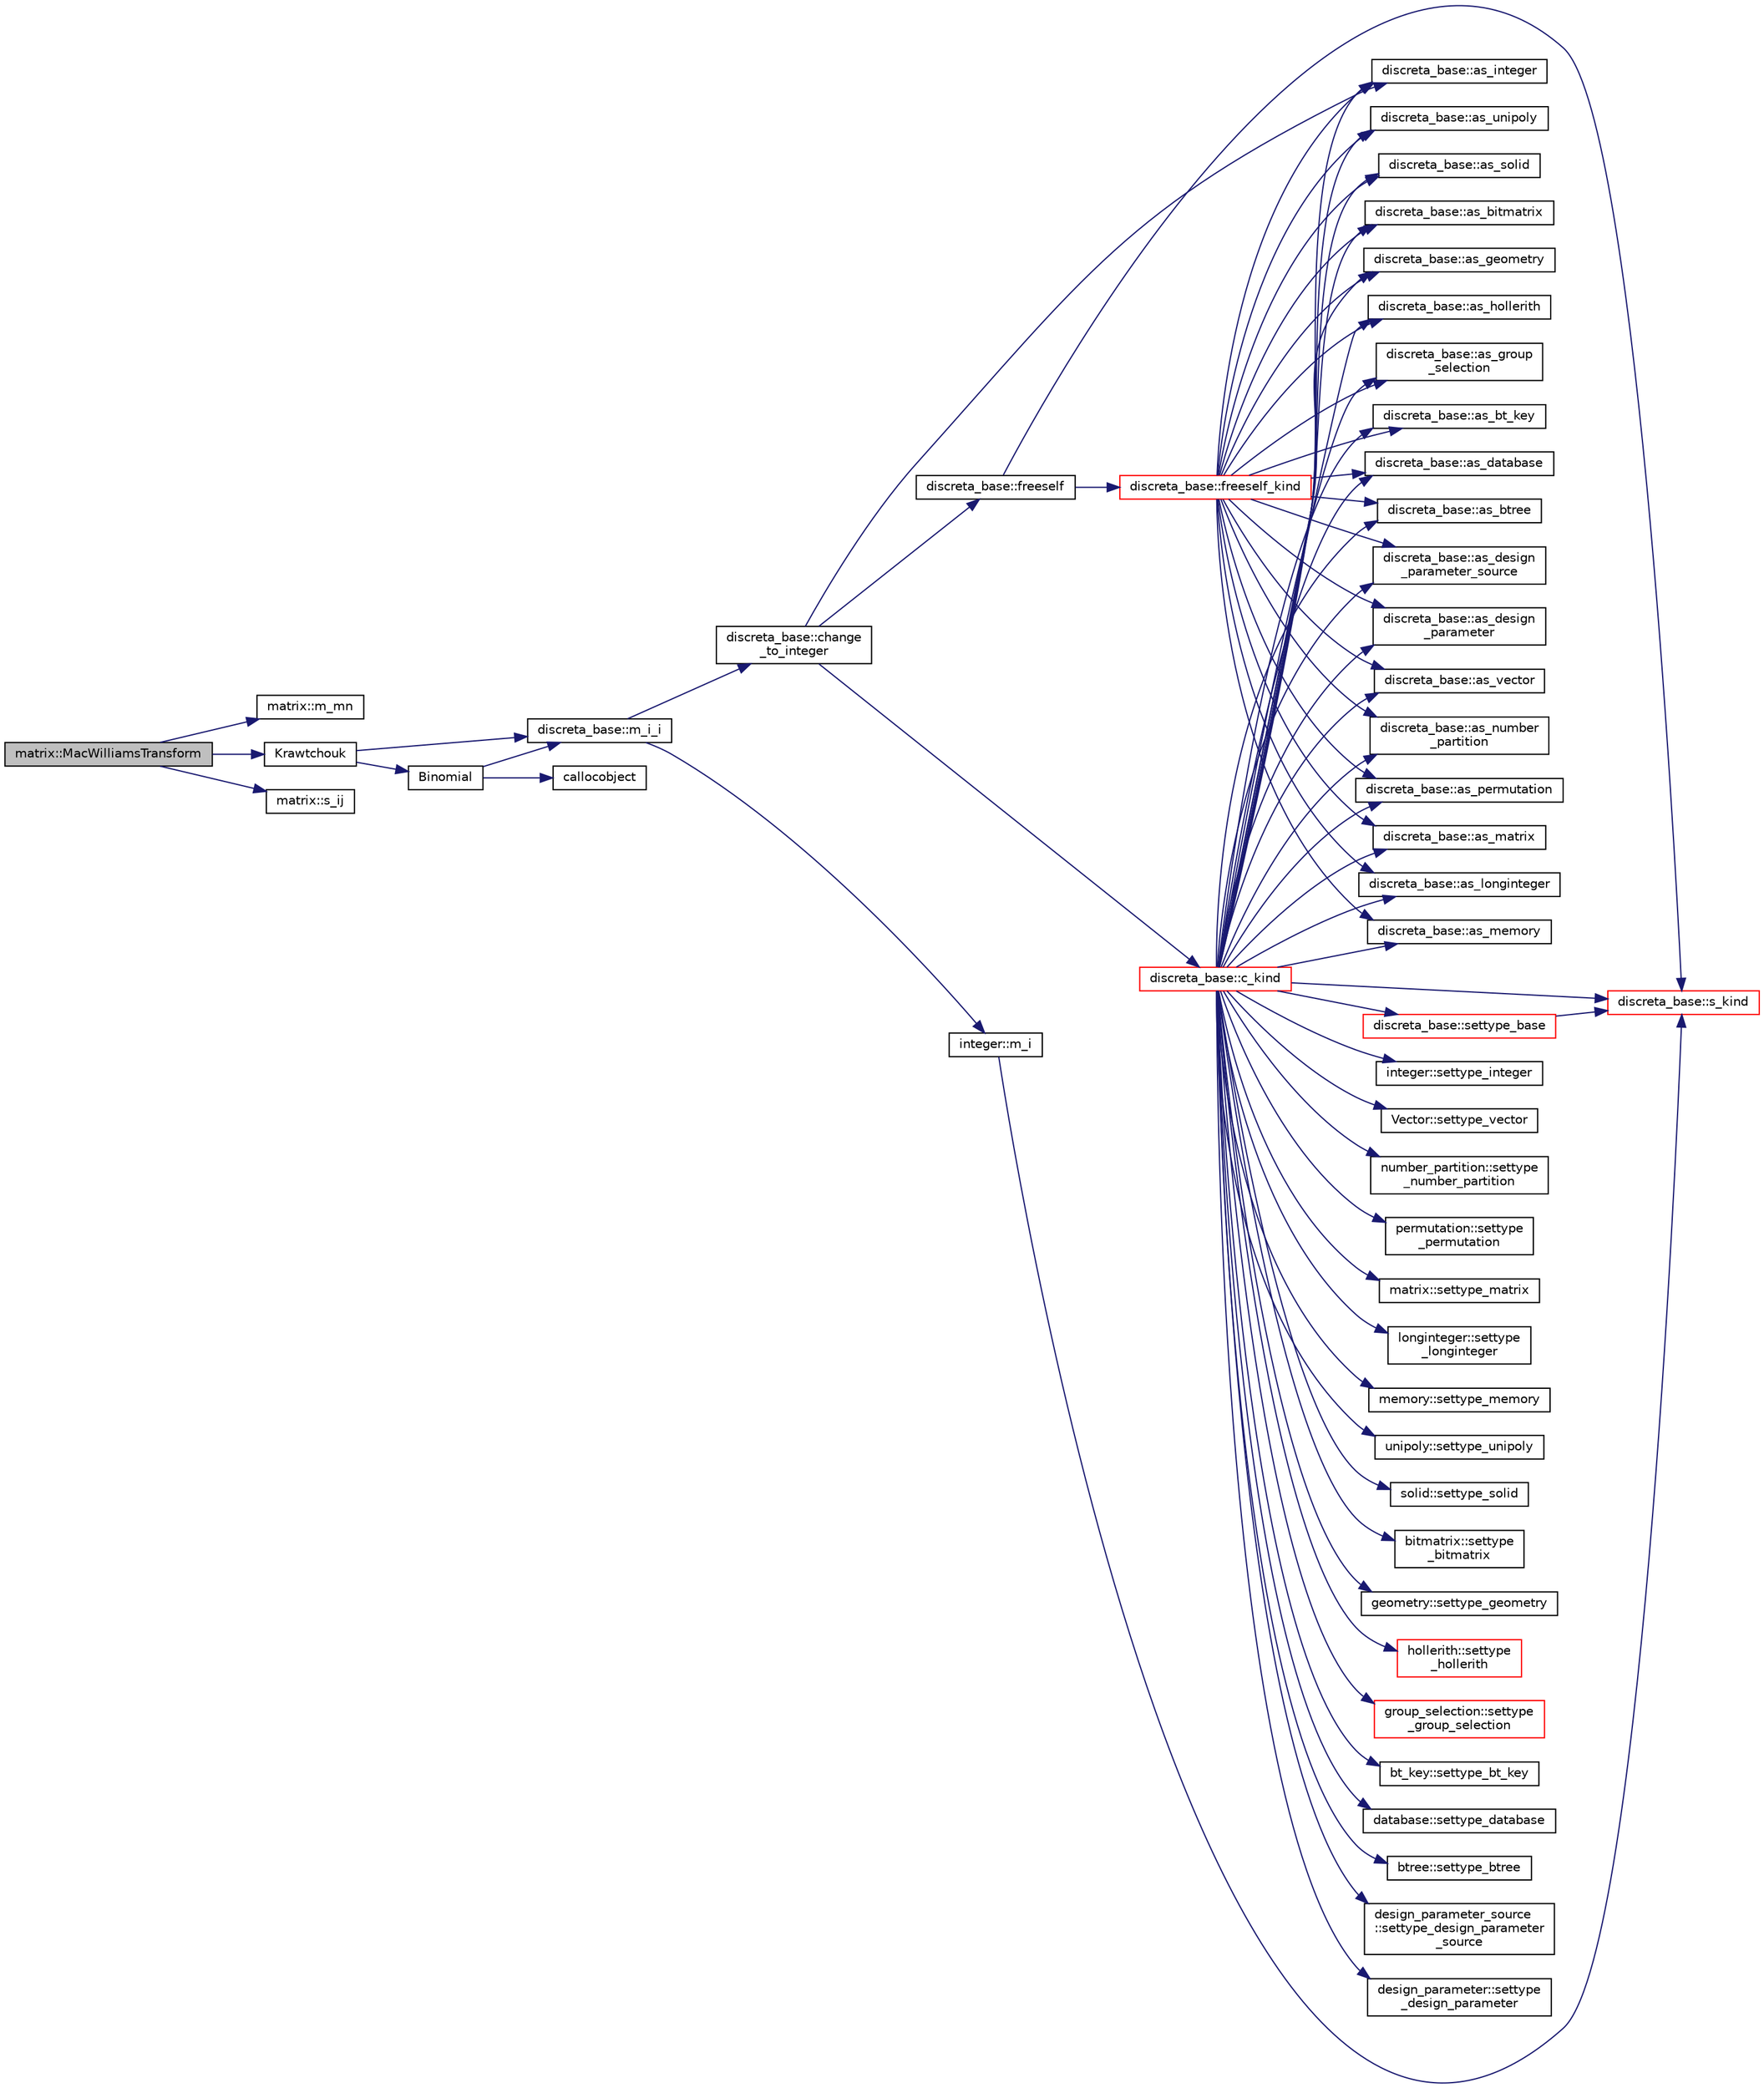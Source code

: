 digraph "matrix::MacWilliamsTransform"
{
  edge [fontname="Helvetica",fontsize="10",labelfontname="Helvetica",labelfontsize="10"];
  node [fontname="Helvetica",fontsize="10",shape=record];
  rankdir="LR";
  Node1133 [label="matrix::MacWilliamsTransform",height=0.2,width=0.4,color="black", fillcolor="grey75", style="filled", fontcolor="black"];
  Node1133 -> Node1134 [color="midnightblue",fontsize="10",style="solid",fontname="Helvetica"];
  Node1134 [label="matrix::m_mn",height=0.2,width=0.4,color="black", fillcolor="white", style="filled",URL="$d1/d8d/classmatrix.html#a85921e1b3c604f625989b1c3d1697792"];
  Node1133 -> Node1135 [color="midnightblue",fontsize="10",style="solid",fontname="Helvetica"];
  Node1135 [label="Krawtchouk",height=0.2,width=0.4,color="black", fillcolor="white", style="filled",URL="$d9/d60/discreta_8h.html#ad3be3dc3214d9e03b616e03420b3a105"];
  Node1135 -> Node1136 [color="midnightblue",fontsize="10",style="solid",fontname="Helvetica"];
  Node1136 [label="discreta_base::m_i_i",height=0.2,width=0.4,color="black", fillcolor="white", style="filled",URL="$d7/d71/classdiscreta__base.html#aa231464a9d4bc233f66608021c9ad997"];
  Node1136 -> Node1137 [color="midnightblue",fontsize="10",style="solid",fontname="Helvetica"];
  Node1137 [label="discreta_base::change\l_to_integer",height=0.2,width=0.4,color="black", fillcolor="white", style="filled",URL="$d7/d71/classdiscreta__base.html#a58a5a5bd8f8e6f2dd7b4483b66dc7bb9"];
  Node1137 -> Node1138 [color="midnightblue",fontsize="10",style="solid",fontname="Helvetica"];
  Node1138 [label="discreta_base::freeself",height=0.2,width=0.4,color="black", fillcolor="white", style="filled",URL="$d7/d71/classdiscreta__base.html#a9a3c9501a562293b5667c11b9174d6e5"];
  Node1138 -> Node1139 [color="midnightblue",fontsize="10",style="solid",fontname="Helvetica"];
  Node1139 [label="discreta_base::freeself_kind",height=0.2,width=0.4,color="red", fillcolor="white", style="filled",URL="$d7/d71/classdiscreta__base.html#a63a23ada2165b3838fab719ed458cec8"];
  Node1139 -> Node1147 [color="midnightblue",fontsize="10",style="solid",fontname="Helvetica"];
  Node1147 [label="discreta_base::as_integer",height=0.2,width=0.4,color="black", fillcolor="white", style="filled",URL="$d7/d71/classdiscreta__base.html#a00d7691eaf874fd283d942692fe8dd26"];
  Node1139 -> Node1149 [color="midnightblue",fontsize="10",style="solid",fontname="Helvetica"];
  Node1149 [label="discreta_base::as_vector",height=0.2,width=0.4,color="black", fillcolor="white", style="filled",URL="$d7/d71/classdiscreta__base.html#a7bdd6cae39c380b128ee9e17e42cf020"];
  Node1139 -> Node1152 [color="midnightblue",fontsize="10",style="solid",fontname="Helvetica"];
  Node1152 [label="discreta_base::as_number\l_partition",height=0.2,width=0.4,color="black", fillcolor="white", style="filled",URL="$d7/d71/classdiscreta__base.html#a307aa09de0e925d46697707968ffab00"];
  Node1139 -> Node1154 [color="midnightblue",fontsize="10",style="solid",fontname="Helvetica"];
  Node1154 [label="discreta_base::as_permutation",height=0.2,width=0.4,color="black", fillcolor="white", style="filled",URL="$d7/d71/classdiscreta__base.html#aa4e72f36a82984239b12ae831e131098"];
  Node1139 -> Node1156 [color="midnightblue",fontsize="10",style="solid",fontname="Helvetica"];
  Node1156 [label="discreta_base::as_matrix",height=0.2,width=0.4,color="black", fillcolor="white", style="filled",URL="$d7/d71/classdiscreta__base.html#ae4d7f56d917a4707b838fbffde6467ff"];
  Node1139 -> Node1159 [color="midnightblue",fontsize="10",style="solid",fontname="Helvetica"];
  Node1159 [label="discreta_base::as_longinteger",height=0.2,width=0.4,color="black", fillcolor="white", style="filled",URL="$d7/d71/classdiscreta__base.html#a20a094639eb711b10c8694c51937f7cd"];
  Node1139 -> Node1162 [color="midnightblue",fontsize="10",style="solid",fontname="Helvetica"];
  Node1162 [label="discreta_base::as_memory",height=0.2,width=0.4,color="black", fillcolor="white", style="filled",URL="$d7/d71/classdiscreta__base.html#ad94b2d7dce0cd4fa22db57f6e79c4bd2"];
  Node1139 -> Node1164 [color="midnightblue",fontsize="10",style="solid",fontname="Helvetica"];
  Node1164 [label="discreta_base::as_unipoly",height=0.2,width=0.4,color="black", fillcolor="white", style="filled",URL="$d7/d71/classdiscreta__base.html#ad50d8027f039fe5c2478cddb243adc9d"];
  Node1139 -> Node1166 [color="midnightblue",fontsize="10",style="solid",fontname="Helvetica"];
  Node1166 [label="discreta_base::as_solid",height=0.2,width=0.4,color="black", fillcolor="white", style="filled",URL="$d7/d71/classdiscreta__base.html#a1fc5f2b85ec97ab0a69dd64903c970a5"];
  Node1139 -> Node1168 [color="midnightblue",fontsize="10",style="solid",fontname="Helvetica"];
  Node1168 [label="discreta_base::as_bitmatrix",height=0.2,width=0.4,color="black", fillcolor="white", style="filled",URL="$d7/d71/classdiscreta__base.html#a071ad54ea8ef6c9d1d15f532e5a76df6"];
  Node1139 -> Node1170 [color="midnightblue",fontsize="10",style="solid",fontname="Helvetica"];
  Node1170 [label="discreta_base::as_geometry",height=0.2,width=0.4,color="black", fillcolor="white", style="filled",URL="$d7/d71/classdiscreta__base.html#a38fc7b4cdd830703e9d87354b79bc5c8"];
  Node1139 -> Node1172 [color="midnightblue",fontsize="10",style="solid",fontname="Helvetica"];
  Node1172 [label="discreta_base::as_hollerith",height=0.2,width=0.4,color="black", fillcolor="white", style="filled",URL="$d7/d71/classdiscreta__base.html#a3e66f82711f314710107e2f29e589690"];
  Node1139 -> Node1174 [color="midnightblue",fontsize="10",style="solid",fontname="Helvetica"];
  Node1174 [label="discreta_base::as_group\l_selection",height=0.2,width=0.4,color="black", fillcolor="white", style="filled",URL="$d7/d71/classdiscreta__base.html#aae1bac4883c567718bef9fb610abbdc8"];
  Node1139 -> Node1176 [color="midnightblue",fontsize="10",style="solid",fontname="Helvetica"];
  Node1176 [label="discreta_base::as_bt_key",height=0.2,width=0.4,color="black", fillcolor="white", style="filled",URL="$d7/d71/classdiscreta__base.html#a2734c6e08dca17cf6588bd5064ec1b9f"];
  Node1139 -> Node1178 [color="midnightblue",fontsize="10",style="solid",fontname="Helvetica"];
  Node1178 [label="discreta_base::as_database",height=0.2,width=0.4,color="black", fillcolor="white", style="filled",URL="$d7/d71/classdiscreta__base.html#ab055d39d58210a2b03ba3d33703b09a9"];
  Node1139 -> Node1180 [color="midnightblue",fontsize="10",style="solid",fontname="Helvetica"];
  Node1180 [label="discreta_base::as_btree",height=0.2,width=0.4,color="black", fillcolor="white", style="filled",URL="$d7/d71/classdiscreta__base.html#a78e76674cef2ec113c17989c11288778"];
  Node1139 -> Node1182 [color="midnightblue",fontsize="10",style="solid",fontname="Helvetica"];
  Node1182 [label="discreta_base::as_design\l_parameter_source",height=0.2,width=0.4,color="black", fillcolor="white", style="filled",URL="$d7/d71/classdiscreta__base.html#a59cbf837c6582ded5bc586265d13d81a"];
  Node1139 -> Node1184 [color="midnightblue",fontsize="10",style="solid",fontname="Helvetica"];
  Node1184 [label="discreta_base::as_design\l_parameter",height=0.2,width=0.4,color="black", fillcolor="white", style="filled",URL="$d7/d71/classdiscreta__base.html#aab24ff38ea1c5471ab3de42e014d0f2a"];
  Node1138 -> Node1141 [color="midnightblue",fontsize="10",style="solid",fontname="Helvetica"];
  Node1141 [label="discreta_base::s_kind",height=0.2,width=0.4,color="red", fillcolor="white", style="filled",URL="$d7/d71/classdiscreta__base.html#a8a830025c74adbbc3362418a7c2ba157"];
  Node1137 -> Node1186 [color="midnightblue",fontsize="10",style="solid",fontname="Helvetica"];
  Node1186 [label="discreta_base::c_kind",height=0.2,width=0.4,color="red", fillcolor="white", style="filled",URL="$d7/d71/classdiscreta__base.html#adc2ff61589c2d083688e7a43f333cb62"];
  Node1186 -> Node1187 [color="midnightblue",fontsize="10",style="solid",fontname="Helvetica"];
  Node1187 [label="discreta_base::settype_base",height=0.2,width=0.4,color="red", fillcolor="white", style="filled",URL="$d7/d71/classdiscreta__base.html#a4f42899a89447d1c3993ea07c38f8ad4"];
  Node1187 -> Node1141 [color="midnightblue",fontsize="10",style="solid",fontname="Helvetica"];
  Node1186 -> Node1147 [color="midnightblue",fontsize="10",style="solid",fontname="Helvetica"];
  Node1186 -> Node1188 [color="midnightblue",fontsize="10",style="solid",fontname="Helvetica"];
  Node1188 [label="integer::settype_integer",height=0.2,width=0.4,color="black", fillcolor="white", style="filled",URL="$d0/de5/classinteger.html#a6265c65ef311229acd513d748faba796"];
  Node1186 -> Node1149 [color="midnightblue",fontsize="10",style="solid",fontname="Helvetica"];
  Node1186 -> Node1189 [color="midnightblue",fontsize="10",style="solid",fontname="Helvetica"];
  Node1189 [label="Vector::settype_vector",height=0.2,width=0.4,color="black", fillcolor="white", style="filled",URL="$d5/db2/class_vector.html#a34e0d00b18c051f23904a8429fa6c8b4"];
  Node1186 -> Node1152 [color="midnightblue",fontsize="10",style="solid",fontname="Helvetica"];
  Node1186 -> Node1190 [color="midnightblue",fontsize="10",style="solid",fontname="Helvetica"];
  Node1190 [label="number_partition::settype\l_number_partition",height=0.2,width=0.4,color="black", fillcolor="white", style="filled",URL="$df/d50/classnumber__partition.html#a3aaec1b557758f643ffc8555bbc358be"];
  Node1186 -> Node1154 [color="midnightblue",fontsize="10",style="solid",fontname="Helvetica"];
  Node1186 -> Node1191 [color="midnightblue",fontsize="10",style="solid",fontname="Helvetica"];
  Node1191 [label="permutation::settype\l_permutation",height=0.2,width=0.4,color="black", fillcolor="white", style="filled",URL="$d0/d08/classpermutation.html#af1eea29f86195cede9562e444664c28c"];
  Node1186 -> Node1156 [color="midnightblue",fontsize="10",style="solid",fontname="Helvetica"];
  Node1186 -> Node1192 [color="midnightblue",fontsize="10",style="solid",fontname="Helvetica"];
  Node1192 [label="matrix::settype_matrix",height=0.2,width=0.4,color="black", fillcolor="white", style="filled",URL="$d1/d8d/classmatrix.html#a1780283a64a789e4084d792683d276bb"];
  Node1186 -> Node1159 [color="midnightblue",fontsize="10",style="solid",fontname="Helvetica"];
  Node1186 -> Node1193 [color="midnightblue",fontsize="10",style="solid",fontname="Helvetica"];
  Node1193 [label="longinteger::settype\l_longinteger",height=0.2,width=0.4,color="black", fillcolor="white", style="filled",URL="$d3/d71/classlonginteger.html#ae5f811ece8df31b9ff114368a18e1dc5"];
  Node1186 -> Node1162 [color="midnightblue",fontsize="10",style="solid",fontname="Helvetica"];
  Node1186 -> Node1194 [color="midnightblue",fontsize="10",style="solid",fontname="Helvetica"];
  Node1194 [label="memory::settype_memory",height=0.2,width=0.4,color="black", fillcolor="white", style="filled",URL="$d8/d99/classmemory.html#a33aae277f9b8fe36b02e9d5da895451b"];
  Node1186 -> Node1164 [color="midnightblue",fontsize="10",style="solid",fontname="Helvetica"];
  Node1186 -> Node1195 [color="midnightblue",fontsize="10",style="solid",fontname="Helvetica"];
  Node1195 [label="unipoly::settype_unipoly",height=0.2,width=0.4,color="black", fillcolor="white", style="filled",URL="$d1/d89/classunipoly.html#a8db854fcc85c5e1150b1f1b1c005c95b"];
  Node1186 -> Node1166 [color="midnightblue",fontsize="10",style="solid",fontname="Helvetica"];
  Node1186 -> Node1196 [color="midnightblue",fontsize="10",style="solid",fontname="Helvetica"];
  Node1196 [label="solid::settype_solid",height=0.2,width=0.4,color="black", fillcolor="white", style="filled",URL="$d8/def/classsolid.html#a775bd4821f75a8aee4ea3d4335ff90e0"];
  Node1186 -> Node1168 [color="midnightblue",fontsize="10",style="solid",fontname="Helvetica"];
  Node1186 -> Node1197 [color="midnightblue",fontsize="10",style="solid",fontname="Helvetica"];
  Node1197 [label="bitmatrix::settype\l_bitmatrix",height=0.2,width=0.4,color="black", fillcolor="white", style="filled",URL="$de/dc8/classbitmatrix.html#acb571d947f9526665ebbdc0ce3e2a973"];
  Node1186 -> Node1170 [color="midnightblue",fontsize="10",style="solid",fontname="Helvetica"];
  Node1186 -> Node1198 [color="midnightblue",fontsize="10",style="solid",fontname="Helvetica"];
  Node1198 [label="geometry::settype_geometry",height=0.2,width=0.4,color="black", fillcolor="white", style="filled",URL="$da/d44/classgeometry.html#ab4a336baba6a3f56f5ffa053a5be5ba7"];
  Node1186 -> Node1172 [color="midnightblue",fontsize="10",style="solid",fontname="Helvetica"];
  Node1186 -> Node1199 [color="midnightblue",fontsize="10",style="solid",fontname="Helvetica"];
  Node1199 [label="hollerith::settype\l_hollerith",height=0.2,width=0.4,color="red", fillcolor="white", style="filled",URL="$d8/d99/classhollerith.html#a23bbd4acfc88a0e90f1245f243f51f76"];
  Node1186 -> Node1174 [color="midnightblue",fontsize="10",style="solid",fontname="Helvetica"];
  Node1186 -> Node1201 [color="midnightblue",fontsize="10",style="solid",fontname="Helvetica"];
  Node1201 [label="group_selection::settype\l_group_selection",height=0.2,width=0.4,color="red", fillcolor="white", style="filled",URL="$d6/db0/classgroup__selection.html#a015ed73b7b8d784bedd4d11ac1fc0ec1"];
  Node1186 -> Node1176 [color="midnightblue",fontsize="10",style="solid",fontname="Helvetica"];
  Node1186 -> Node1204 [color="midnightblue",fontsize="10",style="solid",fontname="Helvetica"];
  Node1204 [label="bt_key::settype_bt_key",height=0.2,width=0.4,color="black", fillcolor="white", style="filled",URL="$d1/de5/classbt__key.html#a352bb10beb7c789d8d29373035824800"];
  Node1186 -> Node1178 [color="midnightblue",fontsize="10",style="solid",fontname="Helvetica"];
  Node1186 -> Node1205 [color="midnightblue",fontsize="10",style="solid",fontname="Helvetica"];
  Node1205 [label="database::settype_database",height=0.2,width=0.4,color="black", fillcolor="white", style="filled",URL="$db/d72/classdatabase.html#a014639aa001462e480eb1f3984839b72"];
  Node1186 -> Node1180 [color="midnightblue",fontsize="10",style="solid",fontname="Helvetica"];
  Node1186 -> Node1206 [color="midnightblue",fontsize="10",style="solid",fontname="Helvetica"];
  Node1206 [label="btree::settype_btree",height=0.2,width=0.4,color="black", fillcolor="white", style="filled",URL="$dd/db0/classbtree.html#a5a1b9773c848908a6050cc733d2d9780"];
  Node1186 -> Node1182 [color="midnightblue",fontsize="10",style="solid",fontname="Helvetica"];
  Node1186 -> Node1207 [color="midnightblue",fontsize="10",style="solid",fontname="Helvetica"];
  Node1207 [label="design_parameter_source\l::settype_design_parameter\l_source",height=0.2,width=0.4,color="black", fillcolor="white", style="filled",URL="$df/d4b/classdesign__parameter__source.html#a3af3b851df87bd1661fb9c9ce18822c8"];
  Node1186 -> Node1184 [color="midnightblue",fontsize="10",style="solid",fontname="Helvetica"];
  Node1186 -> Node1208 [color="midnightblue",fontsize="10",style="solid",fontname="Helvetica"];
  Node1208 [label="design_parameter::settype\l_design_parameter",height=0.2,width=0.4,color="black", fillcolor="white", style="filled",URL="$da/d94/classdesign__parameter.html#a8b19d277f2b7d09c2531a527dfc0359e"];
  Node1186 -> Node1141 [color="midnightblue",fontsize="10",style="solid",fontname="Helvetica"];
  Node1137 -> Node1147 [color="midnightblue",fontsize="10",style="solid",fontname="Helvetica"];
  Node1136 -> Node1209 [color="midnightblue",fontsize="10",style="solid",fontname="Helvetica"];
  Node1209 [label="integer::m_i",height=0.2,width=0.4,color="black", fillcolor="white", style="filled",URL="$d0/de5/classinteger.html#a869091f0a0f35f5354c8c4a70250e8a9"];
  Node1209 -> Node1141 [color="midnightblue",fontsize="10",style="solid",fontname="Helvetica"];
  Node1135 -> Node1210 [color="midnightblue",fontsize="10",style="solid",fontname="Helvetica"];
  Node1210 [label="Binomial",height=0.2,width=0.4,color="black", fillcolor="white", style="filled",URL="$d3/d72/global_8_c.html#a832bb13a7500f74e6ce6fd77a4133dcf"];
  Node1210 -> Node1136 [color="midnightblue",fontsize="10",style="solid",fontname="Helvetica"];
  Node1210 -> Node1211 [color="midnightblue",fontsize="10",style="solid",fontname="Helvetica"];
  Node1211 [label="callocobject",height=0.2,width=0.4,color="black", fillcolor="white", style="filled",URL="$d3/d72/global_8_c.html#a8bbcb8338d159223714097d10e94364d"];
  Node1133 -> Node1212 [color="midnightblue",fontsize="10",style="solid",fontname="Helvetica"];
  Node1212 [label="matrix::s_ij",height=0.2,width=0.4,color="black", fillcolor="white", style="filled",URL="$d1/d8d/classmatrix.html#ab36f1b3abd2df280224c50c9debb57df"];
}

